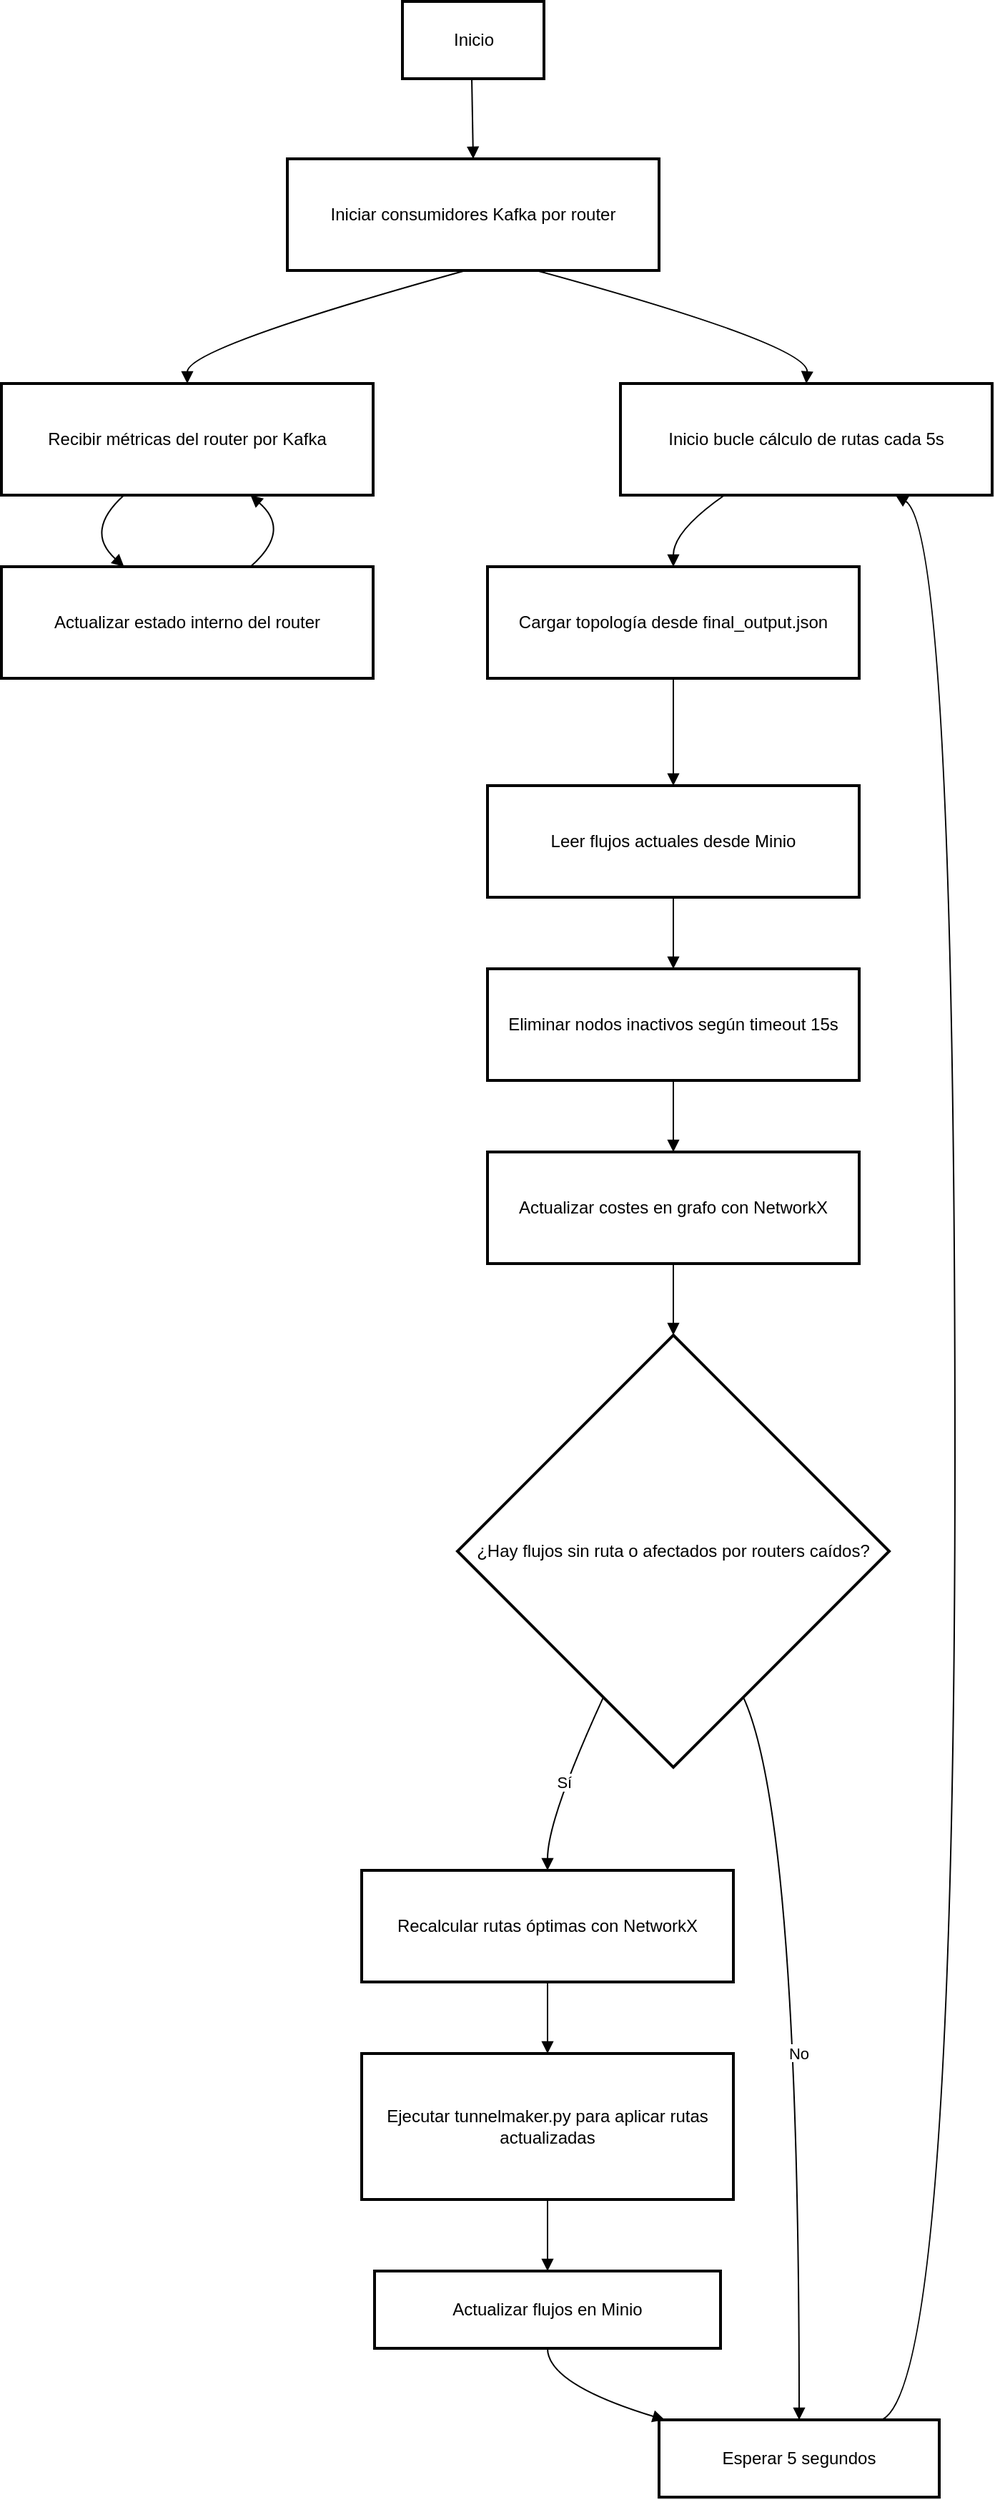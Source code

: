<mxfile version="26.2.2">
  <diagram name="Página-1" id="eqjOnO7Gvo-85zCGQlQS">
    <mxGraphModel dx="1098" dy="771" grid="1" gridSize="10" guides="1" tooltips="1" connect="1" arrows="1" fold="1" page="1" pageScale="1" pageWidth="827" pageHeight="1169" math="0" shadow="0">
      <root>
        <mxCell id="0" />
        <mxCell id="1" parent="0" />
        <mxCell id="boX53UYX1-WF3tNRa1Cb-1" value="Inicio" style="whiteSpace=wrap;strokeWidth=2;" vertex="1" parent="1">
          <mxGeometry x="335.5" y="80" width="99" height="54" as="geometry" />
        </mxCell>
        <mxCell id="boX53UYX1-WF3tNRa1Cb-2" value="Iniciar consumidores Kafka por router" style="whiteSpace=wrap;strokeWidth=2;" vertex="1" parent="1">
          <mxGeometry x="255" y="190" width="260" height="78" as="geometry" />
        </mxCell>
        <mxCell id="boX53UYX1-WF3tNRa1Cb-3" value="Inicio bucle cálculo de rutas cada 5s" style="whiteSpace=wrap;strokeWidth=2;" vertex="1" parent="1">
          <mxGeometry x="488" y="347" width="260" height="78" as="geometry" />
        </mxCell>
        <mxCell id="boX53UYX1-WF3tNRa1Cb-4" value="Recibir métricas del router por Kafka" style="whiteSpace=wrap;strokeWidth=2;" vertex="1" parent="1">
          <mxGeometry x="55" y="347" width="260" height="78" as="geometry" />
        </mxCell>
        <mxCell id="boX53UYX1-WF3tNRa1Cb-5" value="Actualizar estado interno del router" style="whiteSpace=wrap;strokeWidth=2;" vertex="1" parent="1">
          <mxGeometry x="55" y="475" width="260" height="78" as="geometry" />
        </mxCell>
        <mxCell id="boX53UYX1-WF3tNRa1Cb-6" value="Cargar topología desde final_output.json" style="whiteSpace=wrap;strokeWidth=2;" vertex="1" parent="1">
          <mxGeometry x="395" y="475" width="260" height="78" as="geometry" />
        </mxCell>
        <mxCell id="boX53UYX1-WF3tNRa1Cb-7" value="Leer flujos actuales desde Minio" style="whiteSpace=wrap;strokeWidth=2;" vertex="1" parent="1">
          <mxGeometry x="395" y="628" width="260" height="78" as="geometry" />
        </mxCell>
        <mxCell id="boX53UYX1-WF3tNRa1Cb-8" value="Eliminar nodos inactivos según timeout 15s" style="whiteSpace=wrap;strokeWidth=2;" vertex="1" parent="1">
          <mxGeometry x="395" y="756" width="260" height="78" as="geometry" />
        </mxCell>
        <mxCell id="boX53UYX1-WF3tNRa1Cb-9" value="Actualizar costes en grafo con NetworkX" style="whiteSpace=wrap;strokeWidth=2;" vertex="1" parent="1">
          <mxGeometry x="395" y="884" width="260" height="78" as="geometry" />
        </mxCell>
        <mxCell id="boX53UYX1-WF3tNRa1Cb-10" value="¿Hay flujos sin ruta o afectados por routers caídos?" style="rhombus;strokeWidth=2;whiteSpace=wrap;" vertex="1" parent="1">
          <mxGeometry x="374" y="1012" width="302" height="302" as="geometry" />
        </mxCell>
        <mxCell id="boX53UYX1-WF3tNRa1Cb-11" value="Recalcular rutas óptimas con NetworkX" style="whiteSpace=wrap;strokeWidth=2;" vertex="1" parent="1">
          <mxGeometry x="307" y="1386" width="260" height="78" as="geometry" />
        </mxCell>
        <mxCell id="boX53UYX1-WF3tNRa1Cb-12" value="Ejecutar tunnelmaker.py para aplicar rutas actualizadas" style="whiteSpace=wrap;strokeWidth=2;" vertex="1" parent="1">
          <mxGeometry x="307" y="1514" width="260" height="102" as="geometry" />
        </mxCell>
        <mxCell id="boX53UYX1-WF3tNRa1Cb-13" value="Actualizar flujos en Minio" style="whiteSpace=wrap;strokeWidth=2;" vertex="1" parent="1">
          <mxGeometry x="316" y="1666" width="242" height="54" as="geometry" />
        </mxCell>
        <mxCell id="boX53UYX1-WF3tNRa1Cb-14" value="Esperar 5 segundos" style="whiteSpace=wrap;strokeWidth=2;" vertex="1" parent="1">
          <mxGeometry x="515" y="1770" width="196" height="54" as="geometry" />
        </mxCell>
        <mxCell id="boX53UYX1-WF3tNRa1Cb-15" value="" style="curved=1;startArrow=none;endArrow=block;exitX=0.49;exitY=1;entryX=0.5;entryY=0;rounded=0;" edge="1" parent="1" source="boX53UYX1-WF3tNRa1Cb-1" target="boX53UYX1-WF3tNRa1Cb-2">
          <mxGeometry relative="1" as="geometry">
            <Array as="points" />
          </mxGeometry>
        </mxCell>
        <mxCell id="boX53UYX1-WF3tNRa1Cb-16" value="" style="curved=1;startArrow=none;endArrow=block;exitX=0.67;exitY=1;entryX=0.5;entryY=0;rounded=0;entryDx=0;entryDy=0;" edge="1" parent="1" source="boX53UYX1-WF3tNRa1Cb-2" target="boX53UYX1-WF3tNRa1Cb-3">
          <mxGeometry relative="1" as="geometry">
            <Array as="points">
              <mxPoint x="620" y="320" />
            </Array>
          </mxGeometry>
        </mxCell>
        <mxCell id="boX53UYX1-WF3tNRa1Cb-17" value="" style="curved=1;startArrow=none;endArrow=block;exitX=0.48;exitY=1;entryX=0.5;entryY=0;rounded=0;" edge="1" parent="1" source="boX53UYX1-WF3tNRa1Cb-2" target="boX53UYX1-WF3tNRa1Cb-4">
          <mxGeometry relative="1" as="geometry">
            <Array as="points">
              <mxPoint x="185" y="322" />
            </Array>
          </mxGeometry>
        </mxCell>
        <mxCell id="boX53UYX1-WF3tNRa1Cb-18" value="" style="curved=1;startArrow=none;endArrow=block;exitX=0.33;exitY=1;entryX=0.33;entryY=0;rounded=0;" edge="1" parent="1" source="boX53UYX1-WF3tNRa1Cb-4" target="boX53UYX1-WF3tNRa1Cb-5">
          <mxGeometry relative="1" as="geometry">
            <Array as="points">
              <mxPoint x="113" y="450" />
            </Array>
          </mxGeometry>
        </mxCell>
        <mxCell id="boX53UYX1-WF3tNRa1Cb-19" value="" style="curved=1;startArrow=none;endArrow=block;exitX=0.67;exitY=0;entryX=0.67;entryY=1;rounded=0;" edge="1" parent="1" source="boX53UYX1-WF3tNRa1Cb-5" target="boX53UYX1-WF3tNRa1Cb-4">
          <mxGeometry relative="1" as="geometry">
            <Array as="points">
              <mxPoint x="258" y="450" />
            </Array>
          </mxGeometry>
        </mxCell>
        <mxCell id="boX53UYX1-WF3tNRa1Cb-20" value="" style="curved=1;startArrow=none;endArrow=block;exitX=0.28;exitY=1;entryX=0.5;entryY=0;rounded=0;" edge="1" parent="1" source="boX53UYX1-WF3tNRa1Cb-3" target="boX53UYX1-WF3tNRa1Cb-6">
          <mxGeometry relative="1" as="geometry">
            <Array as="points">
              <mxPoint x="525" y="450" />
            </Array>
          </mxGeometry>
        </mxCell>
        <mxCell id="boX53UYX1-WF3tNRa1Cb-21" value="" style="curved=1;startArrow=none;endArrow=block;exitX=0.5;exitY=1;entryX=0.5;entryY=0;rounded=0;" edge="1" parent="1" source="boX53UYX1-WF3tNRa1Cb-6" target="boX53UYX1-WF3tNRa1Cb-7">
          <mxGeometry relative="1" as="geometry">
            <Array as="points" />
          </mxGeometry>
        </mxCell>
        <mxCell id="boX53UYX1-WF3tNRa1Cb-22" value="" style="curved=1;startArrow=none;endArrow=block;exitX=0.5;exitY=1;entryX=0.5;entryY=0;rounded=0;" edge="1" parent="1" source="boX53UYX1-WF3tNRa1Cb-7" target="boX53UYX1-WF3tNRa1Cb-8">
          <mxGeometry relative="1" as="geometry">
            <Array as="points" />
          </mxGeometry>
        </mxCell>
        <mxCell id="boX53UYX1-WF3tNRa1Cb-23" value="" style="curved=1;startArrow=none;endArrow=block;exitX=0.5;exitY=1;entryX=0.5;entryY=0;rounded=0;" edge="1" parent="1" source="boX53UYX1-WF3tNRa1Cb-8" target="boX53UYX1-WF3tNRa1Cb-9">
          <mxGeometry relative="1" as="geometry">
            <Array as="points" />
          </mxGeometry>
        </mxCell>
        <mxCell id="boX53UYX1-WF3tNRa1Cb-24" value="" style="curved=1;startArrow=none;endArrow=block;exitX=0.5;exitY=1;entryX=0.5;entryY=0;rounded=0;" edge="1" parent="1" source="boX53UYX1-WF3tNRa1Cb-9" target="boX53UYX1-WF3tNRa1Cb-10">
          <mxGeometry relative="1" as="geometry">
            <Array as="points" />
          </mxGeometry>
        </mxCell>
        <mxCell id="boX53UYX1-WF3tNRa1Cb-25" value="Sí" style="curved=1;startArrow=none;endArrow=block;exitX=0.26;exitY=1;entryX=0.5;entryY=0.01;rounded=0;" edge="1" parent="1" source="boX53UYX1-WF3tNRa1Cb-10" target="boX53UYX1-WF3tNRa1Cb-11">
          <mxGeometry relative="1" as="geometry">
            <Array as="points">
              <mxPoint x="437" y="1350" />
            </Array>
          </mxGeometry>
        </mxCell>
        <mxCell id="boX53UYX1-WF3tNRa1Cb-26" value="" style="curved=1;startArrow=none;endArrow=block;exitX=0.5;exitY=1.01;entryX=0.5;entryY=0;rounded=0;" edge="1" parent="1" source="boX53UYX1-WF3tNRa1Cb-11" target="boX53UYX1-WF3tNRa1Cb-12">
          <mxGeometry relative="1" as="geometry">
            <Array as="points" />
          </mxGeometry>
        </mxCell>
        <mxCell id="boX53UYX1-WF3tNRa1Cb-27" value="" style="curved=1;startArrow=none;endArrow=block;exitX=0.5;exitY=1;entryX=0.5;entryY=0.01;rounded=0;" edge="1" parent="1" source="boX53UYX1-WF3tNRa1Cb-12" target="boX53UYX1-WF3tNRa1Cb-13">
          <mxGeometry relative="1" as="geometry">
            <Array as="points" />
          </mxGeometry>
        </mxCell>
        <mxCell id="boX53UYX1-WF3tNRa1Cb-28" value="" style="curved=1;startArrow=none;endArrow=block;exitX=0.5;exitY=1.01;entryX=0.03;entryY=0.01;rounded=0;" edge="1" parent="1" source="boX53UYX1-WF3tNRa1Cb-13" target="boX53UYX1-WF3tNRa1Cb-14">
          <mxGeometry relative="1" as="geometry">
            <Array as="points">
              <mxPoint x="437" y="1745" />
            </Array>
          </mxGeometry>
        </mxCell>
        <mxCell id="boX53UYX1-WF3tNRa1Cb-29" value="No" style="curved=1;startArrow=none;endArrow=block;exitX=0.74;exitY=1;entryX=0.5;entryY=0.01;rounded=0;" edge="1" parent="1" source="boX53UYX1-WF3tNRa1Cb-10" target="boX53UYX1-WF3tNRa1Cb-14">
          <mxGeometry relative="1" as="geometry">
            <Array as="points">
              <mxPoint x="613" y="1350" />
            </Array>
          </mxGeometry>
        </mxCell>
        <mxCell id="boX53UYX1-WF3tNRa1Cb-30" value="" style="curved=1;startArrow=none;endArrow=block;exitX=0.79;exitY=0.01;entryX=0.74;entryY=1;rounded=0;" edge="1" parent="1" source="boX53UYX1-WF3tNRa1Cb-14" target="boX53UYX1-WF3tNRa1Cb-3">
          <mxGeometry relative="1" as="geometry">
            <Array as="points">
              <mxPoint x="722" y="1745" />
              <mxPoint x="722" y="450" />
            </Array>
          </mxGeometry>
        </mxCell>
      </root>
    </mxGraphModel>
  </diagram>
</mxfile>
